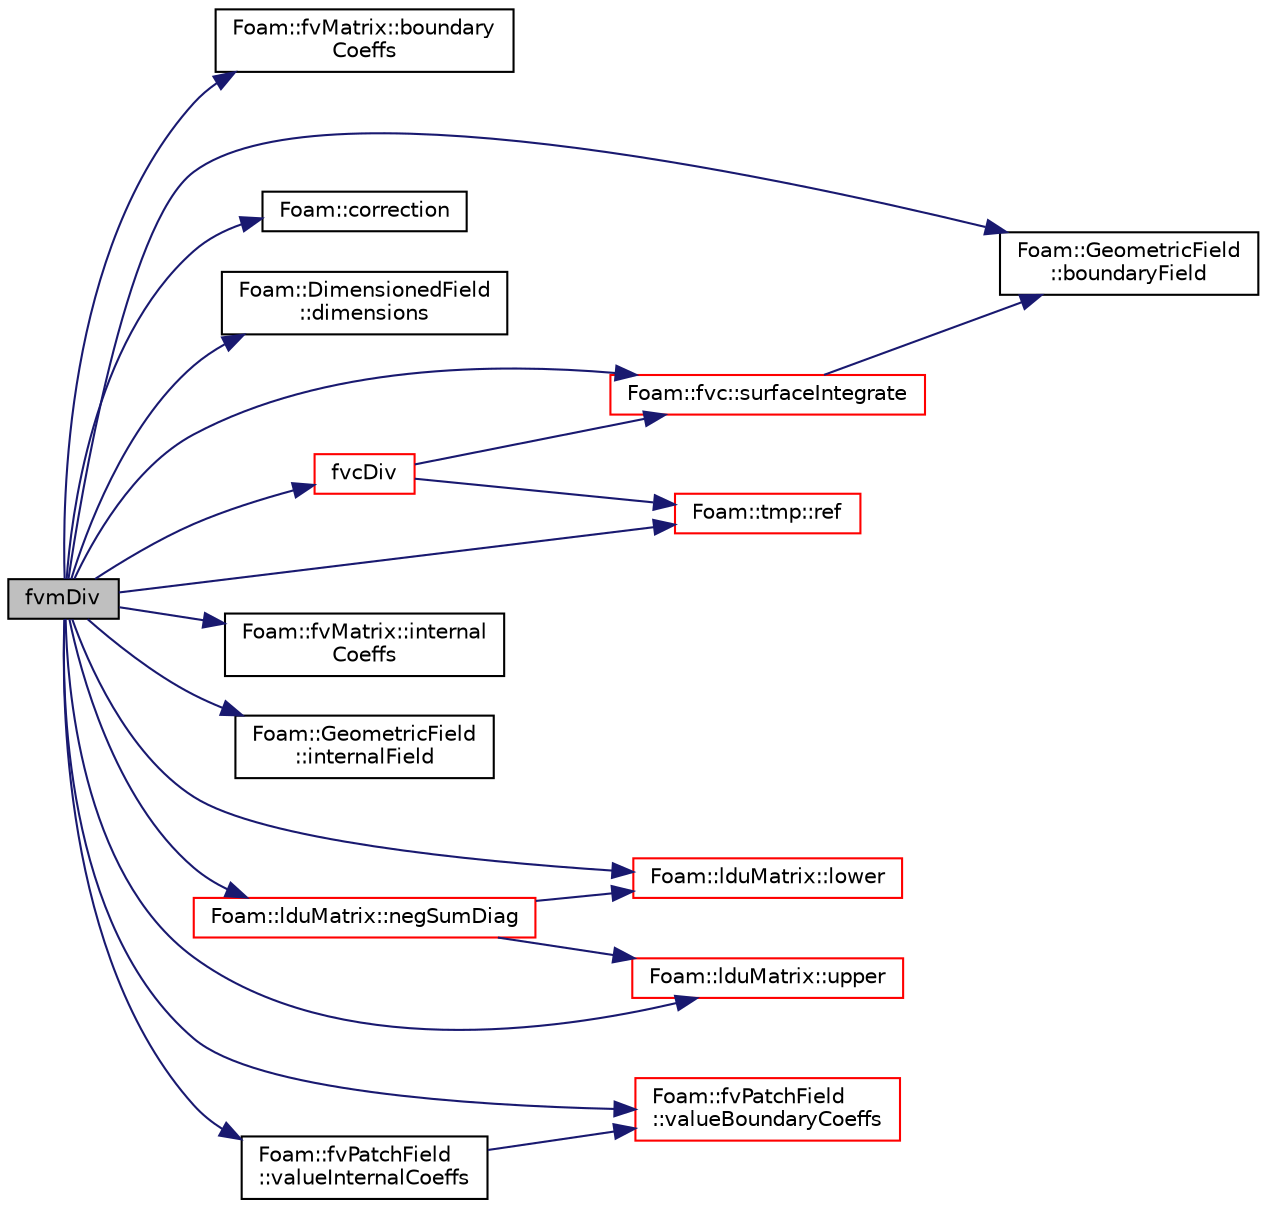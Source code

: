 digraph "fvmDiv"
{
  bgcolor="transparent";
  edge [fontname="Helvetica",fontsize="10",labelfontname="Helvetica",labelfontsize="10"];
  node [fontname="Helvetica",fontsize="10",shape=record];
  rankdir="LR";
  Node1 [label="fvmDiv",height=0.2,width=0.4,color="black", fillcolor="grey75", style="filled", fontcolor="black"];
  Node1 -> Node2 [color="midnightblue",fontsize="10",style="solid",fontname="Helvetica"];
  Node2 [label="Foam::fvMatrix::boundary\lCoeffs",height=0.2,width=0.4,color="black",URL="$a00877.html#a7afb1e50a188e5984f79504d63486d71",tooltip="fvBoundary scalar field containing pseudo-matrix coeffs "];
  Node1 -> Node3 [color="midnightblue",fontsize="10",style="solid",fontname="Helvetica"];
  Node3 [label="Foam::GeometricField\l::boundaryField",height=0.2,width=0.4,color="black",URL="$a00923.html#a3c6c1a789b48ea0c5e8bff64f9c14f2d",tooltip="Return reference to GeometricBoundaryField. "];
  Node1 -> Node4 [color="midnightblue",fontsize="10",style="solid",fontname="Helvetica"];
  Node4 [label="Foam::correction",height=0.2,width=0.4,color="black",URL="$a10758.html#aa5166e83cc970d681cdb0246482047e8",tooltip="Return the correction form of the given matrix. "];
  Node1 -> Node5 [color="midnightblue",fontsize="10",style="solid",fontname="Helvetica"];
  Node5 [label="Foam::DimensionedField\l::dimensions",height=0.2,width=0.4,color="black",URL="$a00533.html#a6098093e7de06370342a85cfae8b31f5",tooltip="Return dimensions. "];
  Node1 -> Node6 [color="midnightblue",fontsize="10",style="solid",fontname="Helvetica"];
  Node6 [label="fvcDiv",height=0.2,width=0.4,color="red",URL="$a00905.html#a2eacaefd22f61a84fdb13b7d4b96a20a"];
  Node6 -> Node7 [color="midnightblue",fontsize="10",style="solid",fontname="Helvetica"];
  Node7 [label="Foam::fvc::surfaceIntegrate",height=0.2,width=0.4,color="red",URL="$a10792.html#aba5bf4c91953aa61f90bc35f6d487fd6"];
  Node7 -> Node3 [color="midnightblue",fontsize="10",style="solid",fontname="Helvetica"];
  Node6 -> Node8 [color="midnightblue",fontsize="10",style="solid",fontname="Helvetica"];
  Node8 [label="Foam::tmp::ref",height=0.2,width=0.4,color="red",URL="$a02631.html#a355da090b61b5b48e7435dec5942b7e9",tooltip="Return non-const reference or generate a fatal error. "];
  Node1 -> Node9 [color="midnightblue",fontsize="10",style="solid",fontname="Helvetica"];
  Node9 [label="Foam::fvMatrix::internal\lCoeffs",height=0.2,width=0.4,color="black",URL="$a00877.html#a70f63c0b305ac3c1b02423e6e5d28115",tooltip="fvBoundary scalar field containing pseudo-matrix coeffs "];
  Node1 -> Node10 [color="midnightblue",fontsize="10",style="solid",fontname="Helvetica"];
  Node10 [label="Foam::GeometricField\l::internalField",height=0.2,width=0.4,color="black",URL="$a00923.html#a9536140d36d69bbac40496f6b817aa0a",tooltip="Return internal field. "];
  Node1 -> Node11 [color="midnightblue",fontsize="10",style="solid",fontname="Helvetica"];
  Node11 [label="Foam::lduMatrix::lower",height=0.2,width=0.4,color="red",URL="$a01285.html#a734a4ef740d3c42f77537ecea178a161"];
  Node1 -> Node12 [color="midnightblue",fontsize="10",style="solid",fontname="Helvetica"];
  Node12 [label="Foam::lduMatrix::negSumDiag",height=0.2,width=0.4,color="red",URL="$a01285.html#a7ad351a572b04686613ec1f9650ad95c"];
  Node12 -> Node11 [color="midnightblue",fontsize="10",style="solid",fontname="Helvetica"];
  Node12 -> Node13 [color="midnightblue",fontsize="10",style="solid",fontname="Helvetica"];
  Node13 [label="Foam::lduMatrix::upper",height=0.2,width=0.4,color="red",URL="$a01285.html#a11672a767f497e24dce3ff31da13d9d0"];
  Node1 -> Node8 [color="midnightblue",fontsize="10",style="solid",fontname="Helvetica"];
  Node1 -> Node7 [color="midnightblue",fontsize="10",style="solid",fontname="Helvetica"];
  Node1 -> Node13 [color="midnightblue",fontsize="10",style="solid",fontname="Helvetica"];
  Node1 -> Node14 [color="midnightblue",fontsize="10",style="solid",fontname="Helvetica"];
  Node14 [label="Foam::fvPatchField\l::valueBoundaryCoeffs",height=0.2,width=0.4,color="red",URL="$a00888.html#af179b6e404dc8272550783f0ab23fa3c",tooltip="Return the matrix source coefficients corresponding to the. "];
  Node1 -> Node15 [color="midnightblue",fontsize="10",style="solid",fontname="Helvetica"];
  Node15 [label="Foam::fvPatchField\l::valueInternalCoeffs",height=0.2,width=0.4,color="black",URL="$a00888.html#a4e9c5570135b53b390032864503a2f31",tooltip="Return the matrix diagonal coefficients corresponding to the. "];
  Node15 -> Node14 [color="midnightblue",fontsize="10",style="solid",fontname="Helvetica"];
}
